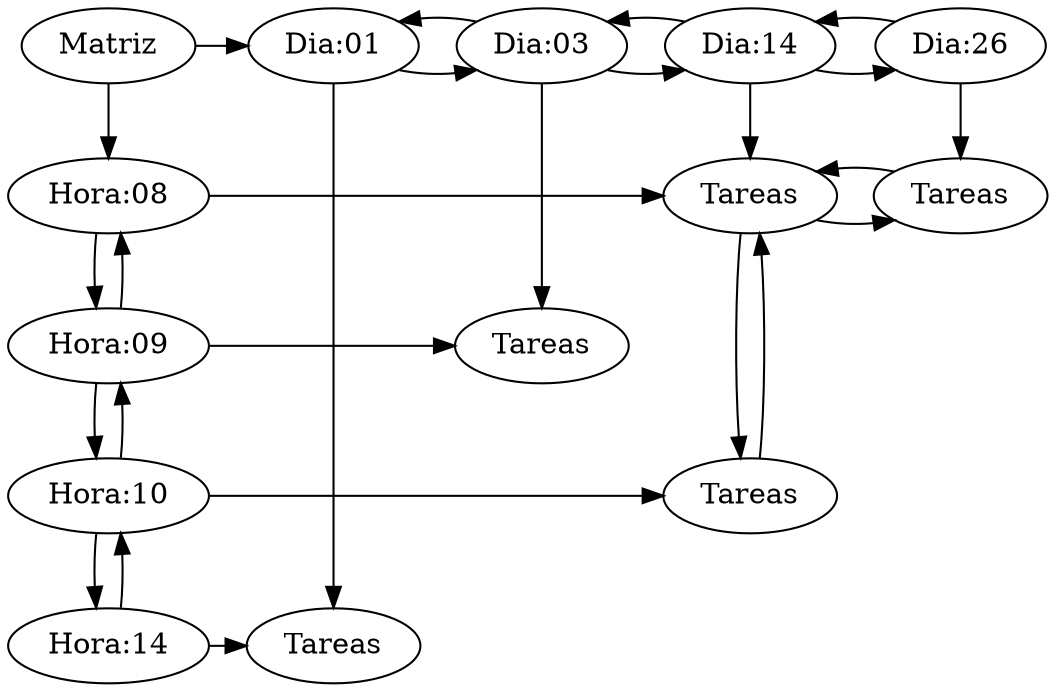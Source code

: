 digraph G{
Mat[label="Matriz" group=1]
H08[label="Hora:08" group=1]
H09[label="Hora:09" group=1]
H10[label="Hora:10" group=1]
H14[label="Hora:14" group=1]
H08->H09
H09->H08
H09->H10
H10->H09
H10->H14
H14->H10
D01[label="Dia:01" group=01]
D03[label="Dia:03" group=03]
D14[label="Dia:14" group=14]
D26[label="Dia:26" group=26]
D01->D03
D03->D01
D03->D14
D14->D03
D14->D26
D26->D14
{rank = same;Mat;D01; D03; D14; D26; }
Mat->D01
Mat->H08
0114[label="Tareas" group=01]
D01->0114
{rank=same;0114;H14;}{rank=same;0114;H14;}
0309[label="Tareas" group=03]
D03->0309
{rank=same;0309;H09;}{rank=same;0309;H09;}
1408[label="Tareas" group=14]
D14->1408
1408->1410
1410->1408
{rank=same;1408;H08;}1410[label="Tareas" group=14]
{rank=same;1410;H10;}{rank=same;1408;H08;}
2608[label="Tareas" group=26]
D26->2608
{rank=same;2608;H08;}{rank=same;2608;H08;}
H08->1408
1408->2608
2608->1408
H09->0309
H10->1410
H14->0114
 }
